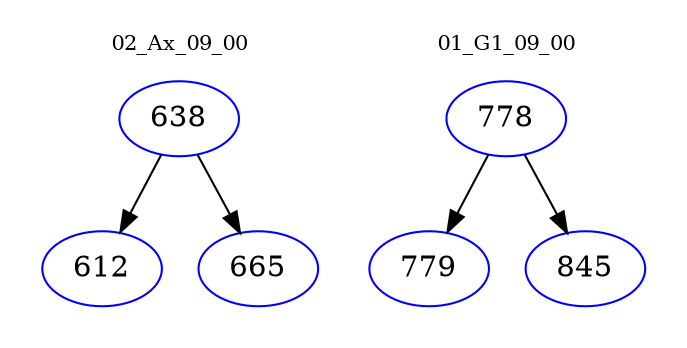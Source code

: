 digraph{
subgraph cluster_0 {
color = white
label = "02_Ax_09_00";
fontsize=10;
T0_638 [label="638", color="blue"]
T0_638 -> T0_612 [color="black"]
T0_612 [label="612", color="blue"]
T0_638 -> T0_665 [color="black"]
T0_665 [label="665", color="blue"]
}
subgraph cluster_1 {
color = white
label = "01_G1_09_00";
fontsize=10;
T1_778 [label="778", color="blue"]
T1_778 -> T1_779 [color="black"]
T1_779 [label="779", color="blue"]
T1_778 -> T1_845 [color="black"]
T1_845 [label="845", color="blue"]
}
}

